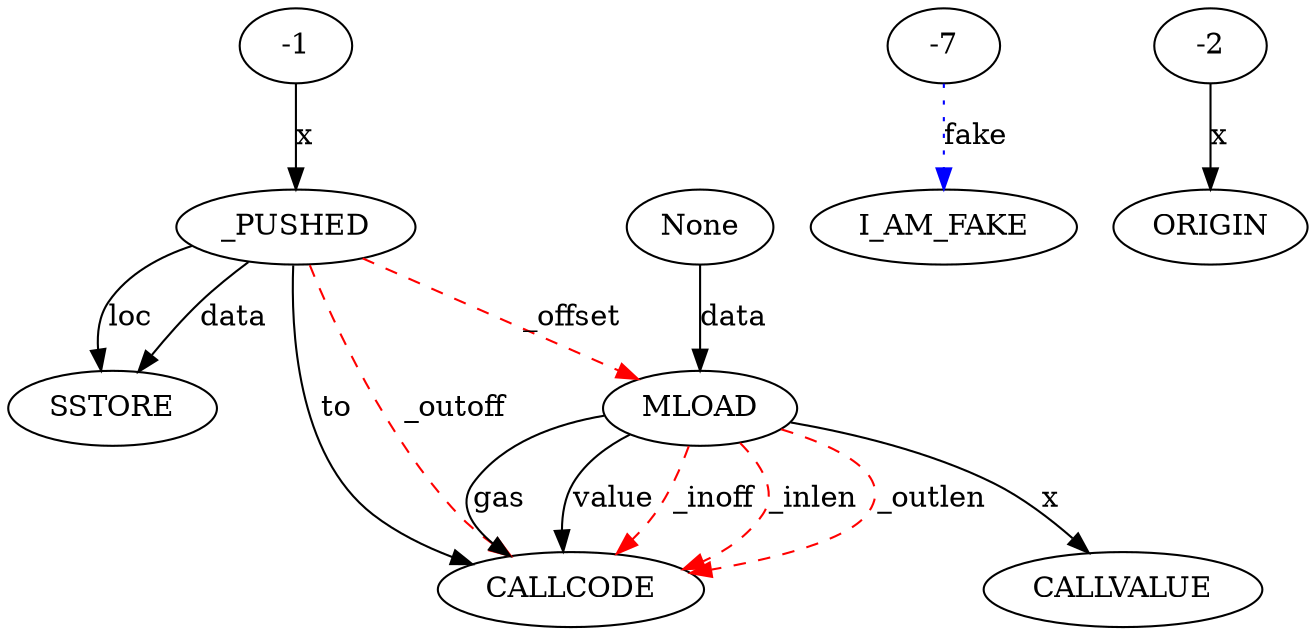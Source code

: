 // TEST
digraph {
	n0 [label=_PUSHED shape=oval]
	n1 [label=SSTORE shape=oval]
	n2 [label=MLOAD shape=oval]
	n3 [label=CALLCODE shape=oval]
	n6 [label=I_AM_FAKE shape=oval]
	n4 [label=CALLVALUE shape=oval]
	n5 [label=ORIGIN shape=oval]
	-1 -> n0 [label=x color="" style=solid]
	n0 -> n1 [label=loc color="" style=solid]
	n0 -> n1 [label=data color="" style=solid]
	n0 -> n2 [label=_offset color=red style=dashed]
	None -> n2 [label=data color="" style=solid]
	n2 -> n3 [label=gas color="" style=solid]
	n0 -> n3 [label=to color="" style=solid]
	n2 -> n3 [label=value color="" style=solid]
	n2 -> n3 [label=_inoff color=red style=dashed]
	n2 -> n3 [label=_inlen color=red style=dashed]
	n0 -> n3 [label=_outoff color=red style=dashed]
	n2 -> n3 [label=_outlen color=red style=dashed]
	-7 -> n6 [label=fake color=blue style=dotted]
	n2 -> n4 [label=x color="" style=solid]
	-2 -> n5 [label=x color="" style=solid]
}
